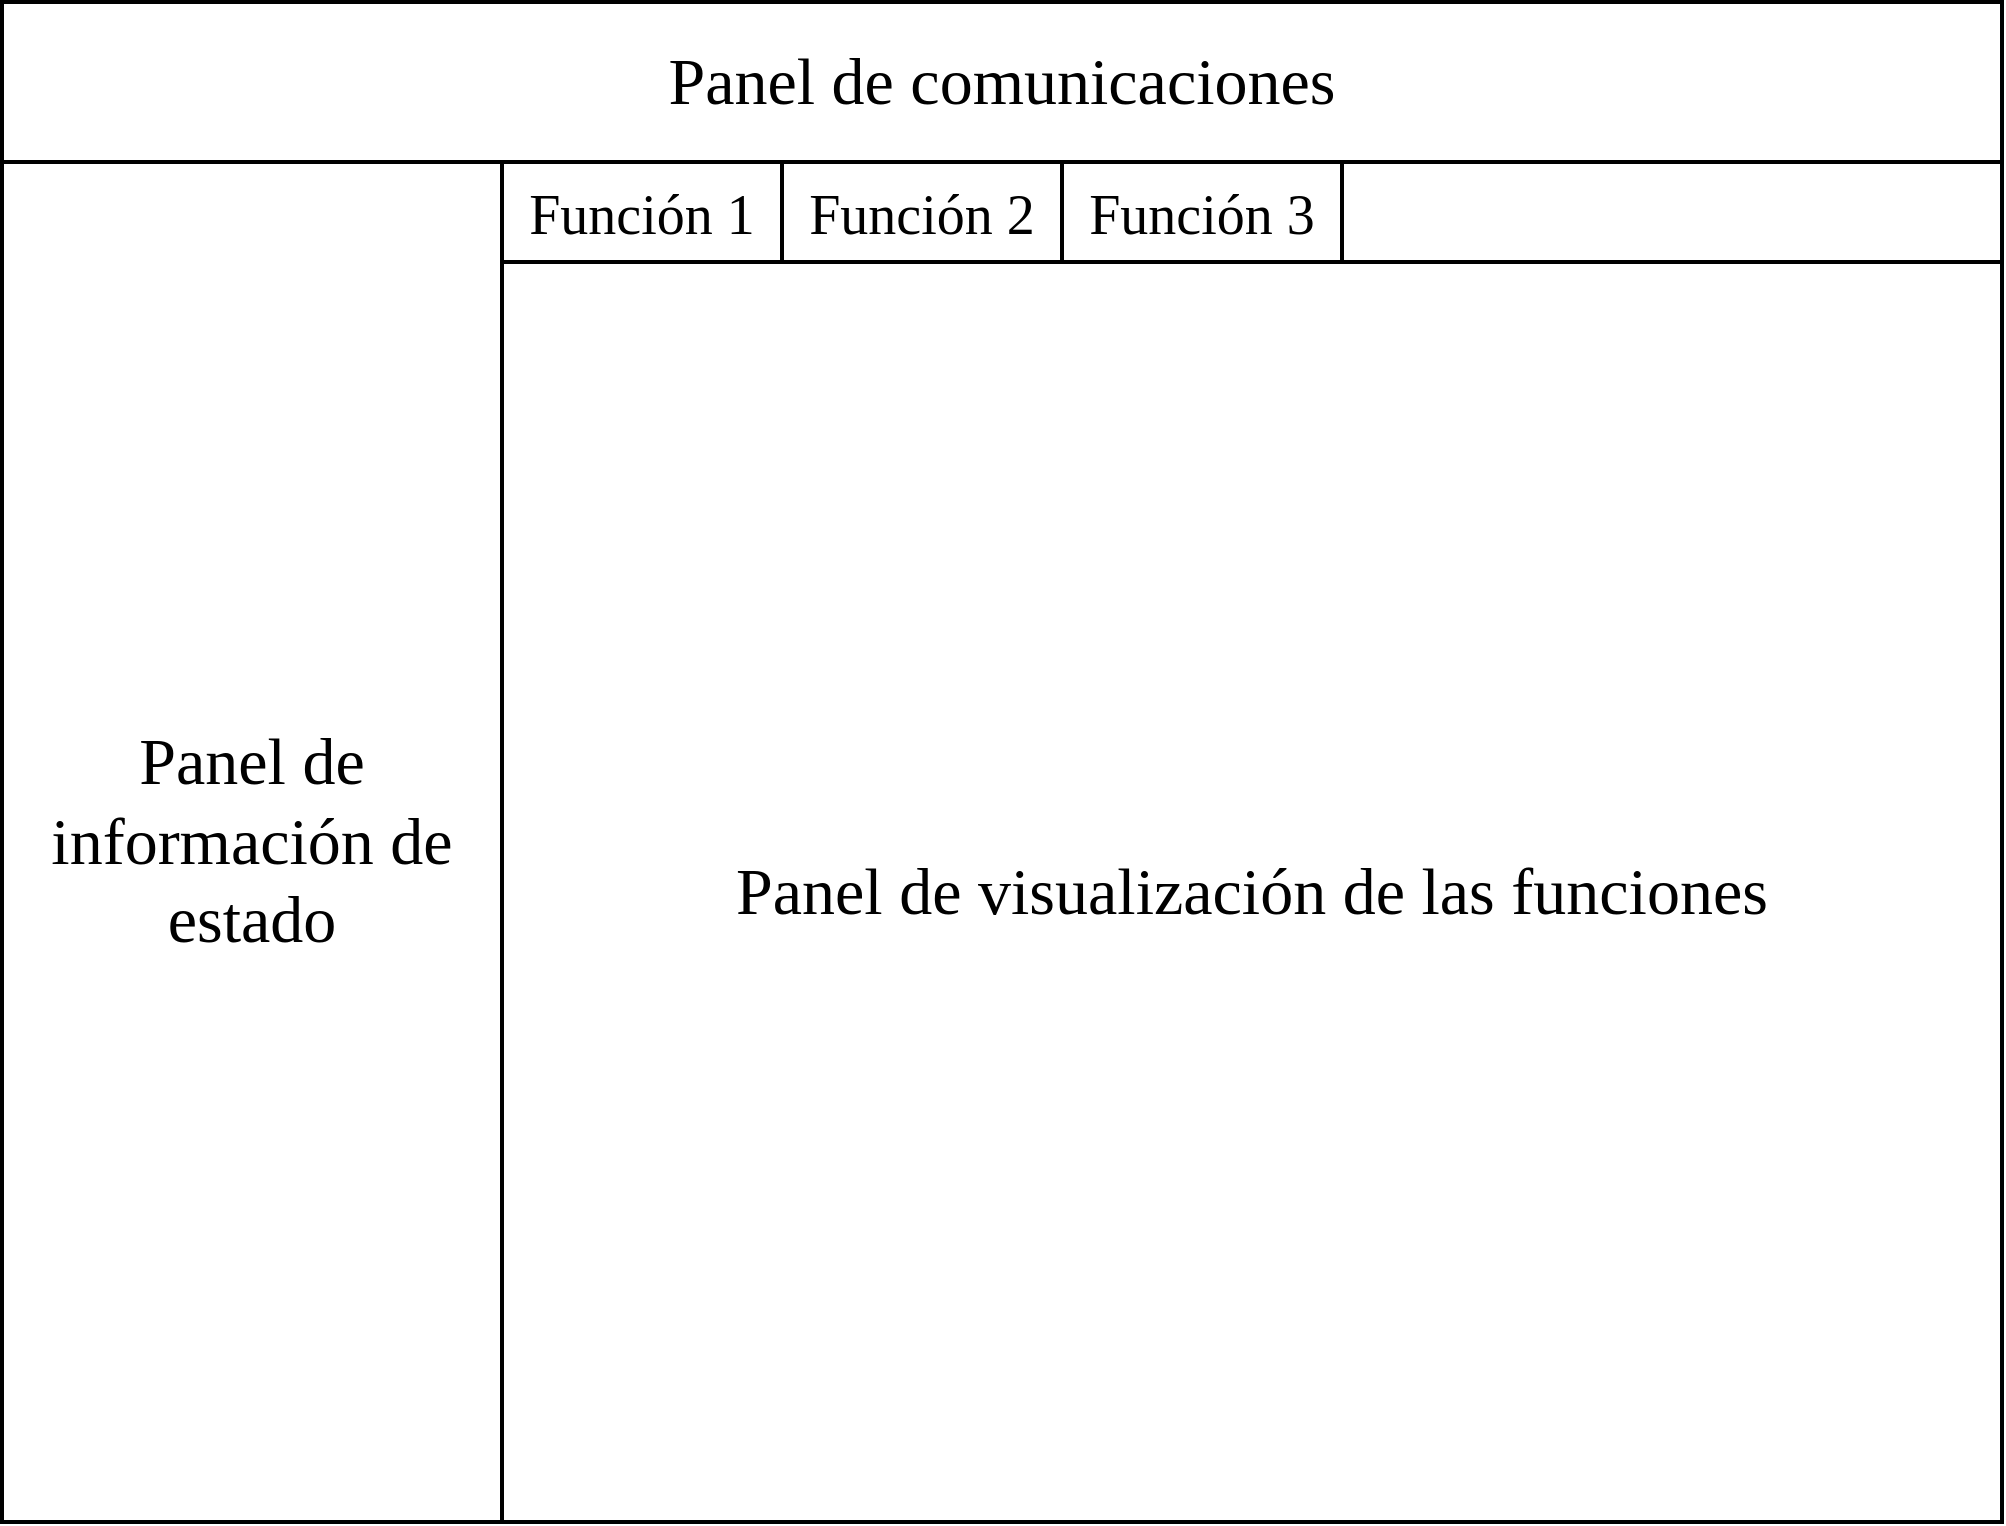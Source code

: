 <mxfile version="14.9.3" type="device"><diagram id="C5RBs43oDa-KdzZeNtuy" name="Page-1"><mxGraphModel dx="3384" dy="868" grid="1" gridSize="10" guides="1" tooltips="1" connect="1" arrows="1" fold="1" page="1" pageScale="1" pageWidth="827" pageHeight="1169" math="0" shadow="0"><root><mxCell id="WIyWlLk6GJQsqaUBKTNV-0"/><mxCell id="WIyWlLk6GJQsqaUBKTNV-1" parent="WIyWlLk6GJQsqaUBKTNV-0"/><mxCell id="tAbX_fcWnE2H-wRfO4_A-1" value="" style="whiteSpace=wrap;fontSize=33;glass=0;strokeWidth=2;shadow=0;fontStyle=0;html=1;fontFamily=CMU Serif;" parent="WIyWlLk6GJQsqaUBKTNV-1" vertex="1"><mxGeometry x="-1160" y="40" width="1000" height="760" as="geometry"/></mxCell><mxCell id="2M4u5utjurDul2S9ruTG-2" value="Panel de visualización de las funciones" style="whiteSpace=wrap;fontSize=33;glass=0;strokeWidth=2;shadow=0;fontStyle=0;html=1;fontFamily=CMU Serif;" vertex="1" parent="WIyWlLk6GJQsqaUBKTNV-1"><mxGeometry x="-910" y="170" width="750" height="630" as="geometry"/></mxCell><mxCell id="2M4u5utjurDul2S9ruTG-3" value="Panel de información de estado" style="whiteSpace=wrap;fontSize=33;glass=0;strokeWidth=2;shadow=0;fontStyle=0;html=1;fontFamily=CMU Serif;" vertex="1" parent="WIyWlLk6GJQsqaUBKTNV-1"><mxGeometry x="-1160" y="120" width="250" height="680" as="geometry"/></mxCell><mxCell id="2M4u5utjurDul2S9ruTG-4" value="&lt;font style=&quot;font-size: 28px&quot;&gt;Función 1&lt;/font&gt;" style="whiteSpace=wrap;fontSize=33;glass=0;strokeWidth=2;shadow=0;fontStyle=0;html=1;fontFamily=CMU Serif;" vertex="1" parent="WIyWlLk6GJQsqaUBKTNV-1"><mxGeometry x="-910" y="120" width="140" height="50" as="geometry"/></mxCell><mxCell id="2M4u5utjurDul2S9ruTG-5" value="&lt;font style=&quot;font-size: 28px&quot;&gt;Función 2&lt;/font&gt;" style="whiteSpace=wrap;fontSize=33;glass=0;strokeWidth=2;shadow=0;fontStyle=0;html=1;fontFamily=CMU Serif;" vertex="1" parent="WIyWlLk6GJQsqaUBKTNV-1"><mxGeometry x="-770" y="120" width="140" height="50" as="geometry"/></mxCell><mxCell id="2M4u5utjurDul2S9ruTG-6" value="&lt;font style=&quot;font-size: 28px&quot;&gt;Función 3&lt;/font&gt;" style="whiteSpace=wrap;fontSize=33;glass=0;strokeWidth=2;shadow=0;fontStyle=0;html=1;fontFamily=CMU Serif;" vertex="1" parent="WIyWlLk6GJQsqaUBKTNV-1"><mxGeometry x="-630" y="120" width="140" height="50" as="geometry"/></mxCell><mxCell id="2M4u5utjurDul2S9ruTG-8" value="Panel de comunicaciones" style="whiteSpace=wrap;fontSize=33;glass=0;strokeWidth=2;shadow=0;fontStyle=0;html=1;fontFamily=CMU Serif;" vertex="1" parent="WIyWlLk6GJQsqaUBKTNV-1"><mxGeometry x="-1160" y="40" width="1000" height="80" as="geometry"/></mxCell></root></mxGraphModel></diagram></mxfile>